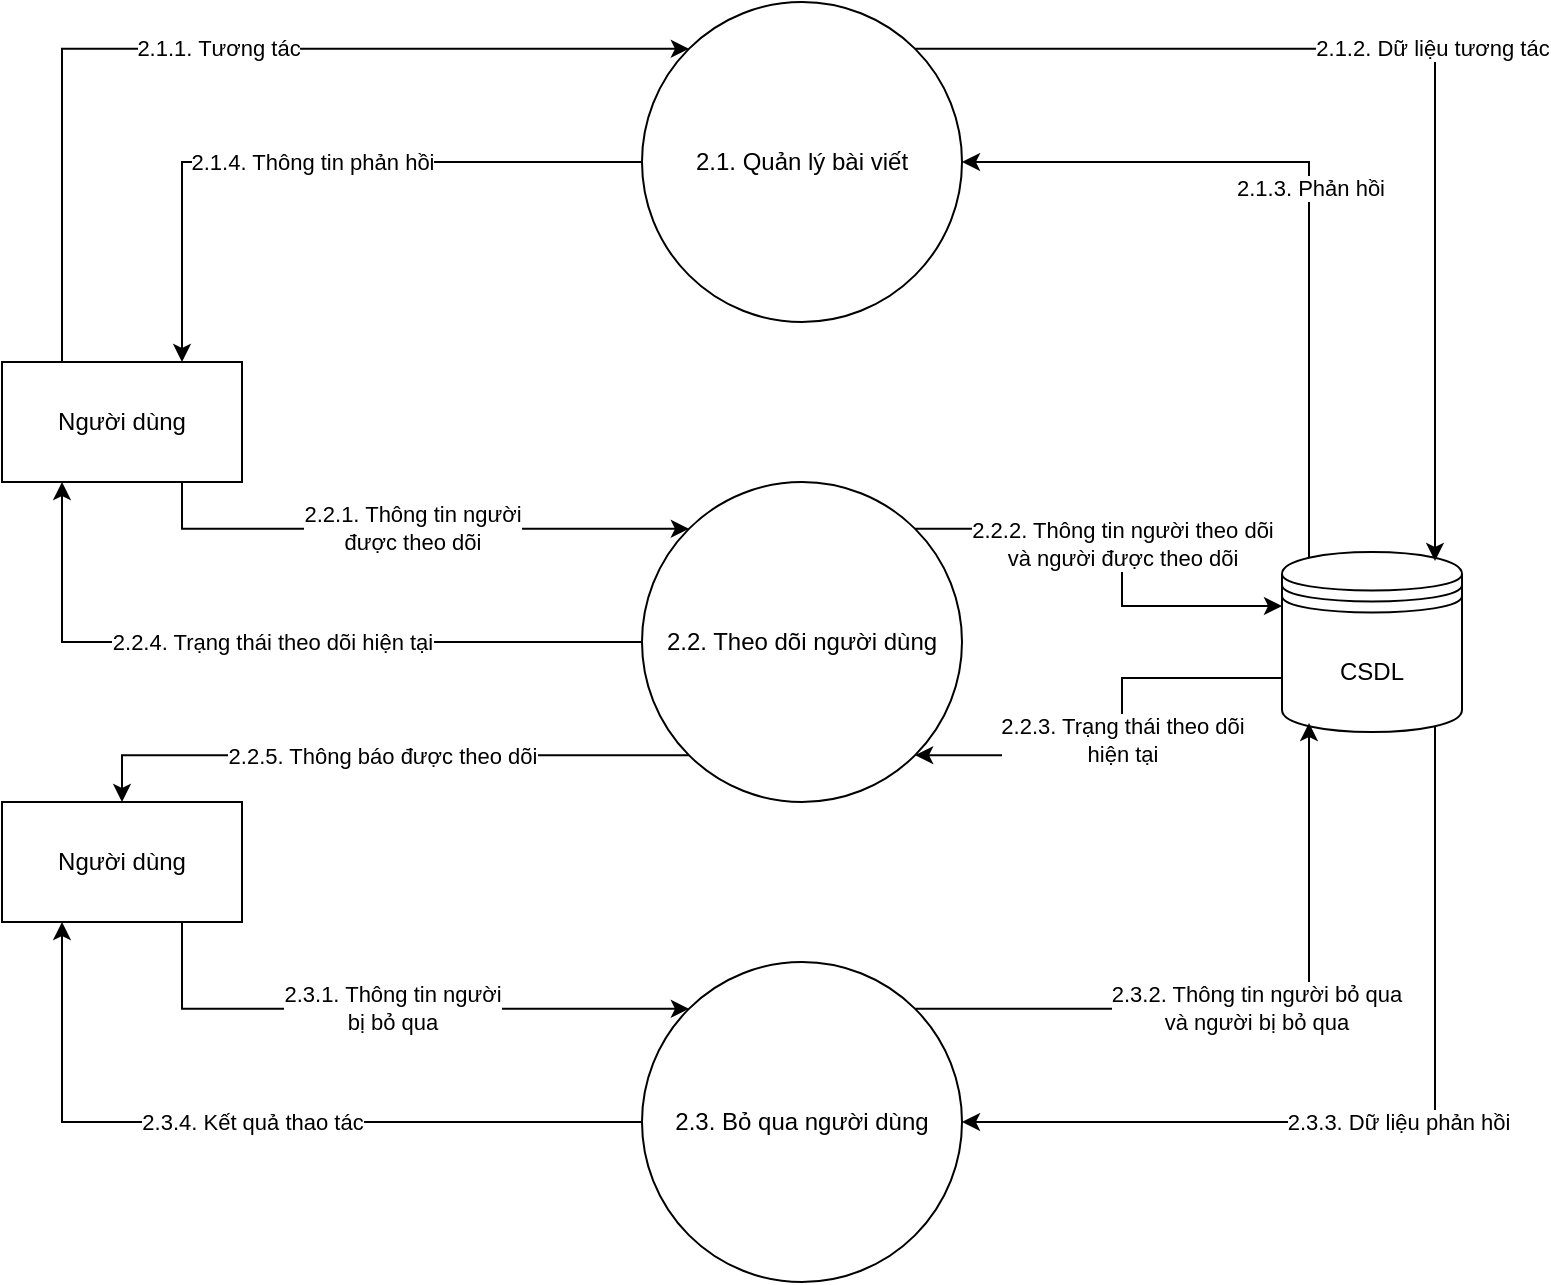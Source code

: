 <mxfile version="13.7.3" type="device"><diagram id="eOR5_-srcEoRwRIAMjtT" name="Page-1"><mxGraphModel dx="1086" dy="846" grid="1" gridSize="10" guides="1" tooltips="1" connect="1" arrows="1" fold="1" page="1" pageScale="1" pageWidth="850" pageHeight="1100" math="0" shadow="0"><root><mxCell id="0"/><mxCell id="1" parent="0"/><mxCell id="t-3Ix7KAdUIt1l8EwuDB-1" value="2.1.1. Tương tác" style="edgeStyle=orthogonalEdgeStyle;rounded=0;orthogonalLoop=1;jettySize=auto;html=1;exitX=0.25;exitY=0;exitDx=0;exitDy=0;entryX=0;entryY=0;entryDx=0;entryDy=0;" parent="1" source="zBEoTxyViTNBASUnuy_S-3" target="gHyEkzWjm9c6jiLPOtMP-1" edge="1"><mxGeometry relative="1" as="geometry"><Array as="points"><mxPoint x="70" y="63"/></Array></mxGeometry></mxCell><mxCell id="Ko9Z9SMajQo-_g5i3gSx-1" value="2.2.1. Thông tin người&lt;br&gt;được theo dõi" style="edgeStyle=orthogonalEdgeStyle;rounded=0;orthogonalLoop=1;jettySize=auto;html=1;exitX=0.75;exitY=1;exitDx=0;exitDy=0;entryX=0;entryY=0;entryDx=0;entryDy=0;" parent="1" source="zBEoTxyViTNBASUnuy_S-3" target="zBEoTxyViTNBASUnuy_S-10" edge="1"><mxGeometry relative="1" as="geometry"/></mxCell><mxCell id="zBEoTxyViTNBASUnuy_S-3" value="Người dùng" style="rounded=0;whiteSpace=wrap;html=1;" parent="1" vertex="1"><mxGeometry x="40" y="220" width="120" height="60" as="geometry"/></mxCell><mxCell id="t-3Ix7KAdUIt1l8EwuDB-3" value="2.1.3. Phản hồi" style="edgeStyle=orthogonalEdgeStyle;rounded=0;orthogonalLoop=1;jettySize=auto;html=1;exitX=0.15;exitY=0.05;exitDx=0;exitDy=0;exitPerimeter=0;entryX=1;entryY=0.5;entryDx=0;entryDy=0;" parent="1" source="zBEoTxyViTNBASUnuy_S-7" target="gHyEkzWjm9c6jiLPOtMP-1" edge="1"><mxGeometry relative="1" as="geometry"><Array as="points"><mxPoint x="694" y="120"/></Array></mxGeometry></mxCell><mxCell id="1Aiw66KLHT8HAjMJSPm3-1" value="2.2.3. Trạng thái theo dõi&lt;br&gt;hiện tại" style="edgeStyle=orthogonalEdgeStyle;rounded=0;orthogonalLoop=1;jettySize=auto;html=1;exitX=0;exitY=0.7;exitDx=0;exitDy=0;entryX=1;entryY=1;entryDx=0;entryDy=0;" edge="1" parent="1" source="zBEoTxyViTNBASUnuy_S-7" target="zBEoTxyViTNBASUnuy_S-10"><mxGeometry relative="1" as="geometry"/></mxCell><mxCell id="1Aiw66KLHT8HAjMJSPm3-3" value="2.3.3. Dữ liệu phản hồi" style="edgeStyle=orthogonalEdgeStyle;rounded=0;orthogonalLoop=1;jettySize=auto;html=1;exitX=0.85;exitY=0.95;exitDx=0;exitDy=0;exitPerimeter=0;entryX=1;entryY=0.5;entryDx=0;entryDy=0;" edge="1" parent="1" source="zBEoTxyViTNBASUnuy_S-7" target="gHyEkzWjm9c6jiLPOtMP-2"><mxGeometry relative="1" as="geometry"><Array as="points"><mxPoint x="757" y="600"/></Array></mxGeometry></mxCell><mxCell id="zBEoTxyViTNBASUnuy_S-7" value="CSDL" style="shape=datastore;whiteSpace=wrap;html=1;" parent="1" vertex="1"><mxGeometry x="680" y="315" width="90" height="90" as="geometry"/></mxCell><mxCell id="Ko9Z9SMajQo-_g5i3gSx-5" value="2.2.2. Thông tin người theo dõi&lt;br&gt;và người được theo dõi" style="edgeStyle=orthogonalEdgeStyle;rounded=0;orthogonalLoop=1;jettySize=auto;html=1;exitX=1;exitY=0;exitDx=0;exitDy=0;entryX=0;entryY=0.3;entryDx=0;entryDy=0;" parent="1" source="zBEoTxyViTNBASUnuy_S-10" target="zBEoTxyViTNBASUnuy_S-7" edge="1"><mxGeometry relative="1" as="geometry"/></mxCell><mxCell id="Ko9Z9SMajQo-_g5i3gSx-10" value="2.2.4. Trạng thái theo dõi hiện tại" style="edgeStyle=orthogonalEdgeStyle;rounded=0;orthogonalLoop=1;jettySize=auto;html=1;exitX=0;exitY=0.5;exitDx=0;exitDy=0;entryX=0.25;entryY=1;entryDx=0;entryDy=0;" parent="1" source="zBEoTxyViTNBASUnuy_S-10" target="zBEoTxyViTNBASUnuy_S-3" edge="1"><mxGeometry relative="1" as="geometry"/></mxCell><mxCell id="1Aiw66KLHT8HAjMJSPm3-2" value="2.2.5. Thông báo được theo dõi" style="edgeStyle=orthogonalEdgeStyle;rounded=0;orthogonalLoop=1;jettySize=auto;html=1;exitX=0;exitY=1;exitDx=0;exitDy=0;entryX=0.5;entryY=0;entryDx=0;entryDy=0;" edge="1" parent="1" source="zBEoTxyViTNBASUnuy_S-10" target="gHyEkzWjm9c6jiLPOtMP-3"><mxGeometry relative="1" as="geometry"/></mxCell><mxCell id="zBEoTxyViTNBASUnuy_S-10" value="2.2. Theo dõi người dùng" style="ellipse;whiteSpace=wrap;html=1;aspect=fixed;" parent="1" vertex="1"><mxGeometry x="360" y="280" width="160" height="160" as="geometry"/></mxCell><mxCell id="t-3Ix7KAdUIt1l8EwuDB-2" value="2.1.2. Dữ liệu tương tác" style="edgeStyle=orthogonalEdgeStyle;rounded=0;orthogonalLoop=1;jettySize=auto;html=1;exitX=1;exitY=0;exitDx=0;exitDy=0;entryX=0.85;entryY=0.05;entryDx=0;entryDy=0;entryPerimeter=0;" parent="1" source="gHyEkzWjm9c6jiLPOtMP-1" target="zBEoTxyViTNBASUnuy_S-7" edge="1"><mxGeometry relative="1" as="geometry"/></mxCell><mxCell id="t-3Ix7KAdUIt1l8EwuDB-4" value="2.1.4. Thông tin phản hồi" style="edgeStyle=orthogonalEdgeStyle;rounded=0;orthogonalLoop=1;jettySize=auto;html=1;exitX=0;exitY=0.5;exitDx=0;exitDy=0;entryX=0.75;entryY=0;entryDx=0;entryDy=0;" parent="1" source="gHyEkzWjm9c6jiLPOtMP-1" target="zBEoTxyViTNBASUnuy_S-3" edge="1"><mxGeometry relative="1" as="geometry"/></mxCell><mxCell id="gHyEkzWjm9c6jiLPOtMP-1" value="2.1. Quản lý bài viết" style="ellipse;whiteSpace=wrap;html=1;aspect=fixed;" parent="1" vertex="1"><mxGeometry x="360" y="40" width="160" height="160" as="geometry"/></mxCell><mxCell id="Ko9Z9SMajQo-_g5i3gSx-7" value="2.3.2. Thông tin người bỏ qua&lt;br&gt;và người bị bỏ qua" style="edgeStyle=orthogonalEdgeStyle;rounded=0;orthogonalLoop=1;jettySize=auto;html=1;exitX=1;exitY=0;exitDx=0;exitDy=0;entryX=0.15;entryY=0.95;entryDx=0;entryDy=0;entryPerimeter=0;" parent="1" source="gHyEkzWjm9c6jiLPOtMP-2" target="zBEoTxyViTNBASUnuy_S-7" edge="1"><mxGeometry relative="1" as="geometry"/></mxCell><mxCell id="1Aiw66KLHT8HAjMJSPm3-4" value="2.3.4. Kết quả thao tác" style="edgeStyle=orthogonalEdgeStyle;rounded=0;orthogonalLoop=1;jettySize=auto;html=1;exitX=0;exitY=0.5;exitDx=0;exitDy=0;entryX=0.25;entryY=1;entryDx=0;entryDy=0;" edge="1" parent="1" source="gHyEkzWjm9c6jiLPOtMP-2" target="gHyEkzWjm9c6jiLPOtMP-3"><mxGeometry relative="1" as="geometry"/></mxCell><mxCell id="gHyEkzWjm9c6jiLPOtMP-2" value="2.3. Bỏ qua người dùng" style="ellipse;whiteSpace=wrap;html=1;aspect=fixed;" parent="1" vertex="1"><mxGeometry x="360" y="520" width="160" height="160" as="geometry"/></mxCell><mxCell id="Ko9Z9SMajQo-_g5i3gSx-9" value="2.3.1. Thông tin người&lt;br&gt;bị bỏ qua" style="edgeStyle=orthogonalEdgeStyle;rounded=0;orthogonalLoop=1;jettySize=auto;html=1;exitX=0.75;exitY=1;exitDx=0;exitDy=0;entryX=0;entryY=0;entryDx=0;entryDy=0;" parent="1" source="gHyEkzWjm9c6jiLPOtMP-3" target="gHyEkzWjm9c6jiLPOtMP-2" edge="1"><mxGeometry relative="1" as="geometry"><Array as="points"><mxPoint x="130" y="543"/></Array></mxGeometry></mxCell><mxCell id="gHyEkzWjm9c6jiLPOtMP-3" value="Người dùng" style="rounded=0;whiteSpace=wrap;html=1;" parent="1" vertex="1"><mxGeometry x="40" y="440" width="120" height="60" as="geometry"/></mxCell></root></mxGraphModel></diagram></mxfile>